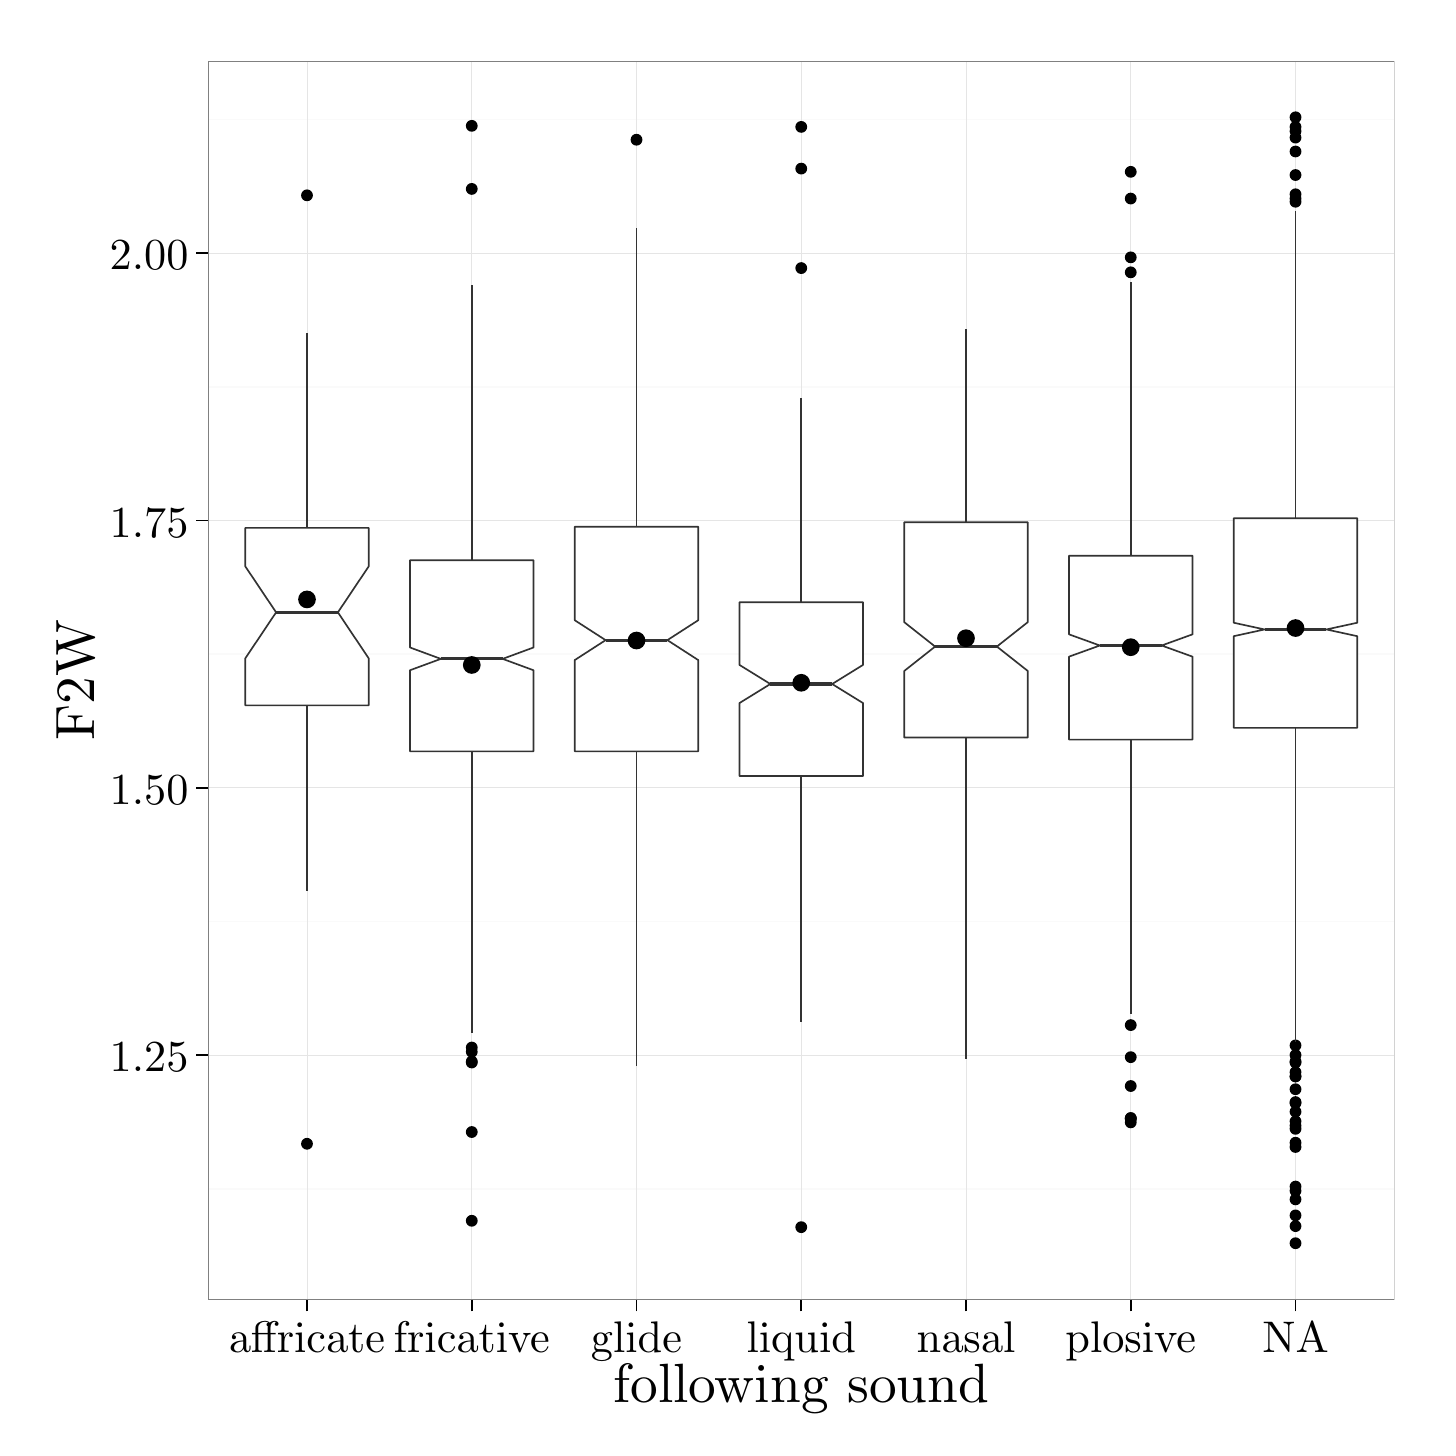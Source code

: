 % Created by tikzDevice version 0.8.1 on 2016-02-09 02:13:49
% !TEX encoding = UTF-8 Unicode
\begin{tikzpicture}[x=1pt,y=1pt]
\definecolor{fillColor}{RGB}{255,255,255}
\path[use as bounding box,fill=fillColor,fill opacity=0.00] (0,0) rectangle (505.89,505.89);
\begin{scope}
\path[clip] (  0.00,  0.00) rectangle (505.89,505.89);
\definecolor{drawColor}{RGB}{255,255,255}
\definecolor{fillColor}{RGB}{255,255,255}

\path[draw=drawColor,line width= 0.6pt,line join=round,line cap=round,fill=fillColor] (  0.00, -0.00) rectangle (505.89,505.89);
\end{scope}
\begin{scope}
\path[clip] ( 65.21, 46.31) rectangle (493.85,493.84);
\definecolor{fillColor}{RGB}{255,255,255}

\path[fill=fillColor] ( 65.21, 46.31) rectangle (493.85,493.84);
\definecolor{drawColor}{gray}{0.98}

\path[draw=drawColor,line width= 0.6pt,line join=round] ( 65.21, 86.36) --
	(493.85, 86.36);

\path[draw=drawColor,line width= 0.6pt,line join=round] ( 65.21,182.95) --
	(493.85,182.95);

\path[draw=drawColor,line width= 0.6pt,line join=round] ( 65.21,279.54) --
	(493.85,279.54);

\path[draw=drawColor,line width= 0.6pt,line join=round] ( 65.21,376.14) --
	(493.85,376.14);

\path[draw=drawColor,line width= 0.6pt,line join=round] ( 65.21,472.73) --
	(493.85,472.73);
\definecolor{drawColor}{gray}{0.90}

\path[draw=drawColor,line width= 0.2pt,line join=round] ( 65.21,134.65) --
	(493.85,134.65);

\path[draw=drawColor,line width= 0.2pt,line join=round] ( 65.21,231.25) --
	(493.85,231.25);

\path[draw=drawColor,line width= 0.2pt,line join=round] ( 65.21,327.84) --
	(493.85,327.84);

\path[draw=drawColor,line width= 0.2pt,line join=round] ( 65.21,424.43) --
	(493.85,424.43);

\path[draw=drawColor,line width= 0.2pt,line join=round] (100.93, 46.31) --
	(100.93,493.84);

\path[draw=drawColor,line width= 0.2pt,line join=round] (160.47, 46.31) --
	(160.47,493.84);

\path[draw=drawColor,line width= 0.2pt,line join=round] (220.00, 46.31) --
	(220.00,493.84);

\path[draw=drawColor,line width= 0.2pt,line join=round] (279.53, 46.31) --
	(279.53,493.84);

\path[draw=drawColor,line width= 0.2pt,line join=round] (339.06, 46.31) --
	(339.06,493.84);

\path[draw=drawColor,line width= 0.2pt,line join=round] (398.59, 46.31) --
	(398.59,493.84);

\path[draw=drawColor,line width= 0.2pt,line join=round] (458.13, 46.31) --
	(458.13,493.84);
\definecolor{fillColor}{RGB}{0,0,0}

\path[fill=fillColor] (100.93,445.30) circle (  2.13);

\path[fill=fillColor] (100.93,102.58) circle (  2.13);
\definecolor{drawColor}{gray}{0.20}

\path[draw=drawColor,line width= 0.6pt,line join=round] (100.93,325.13) -- (100.93,395.45);

\path[draw=drawColor,line width= 0.6pt,line join=round] (100.93,261.00) -- (100.93,193.77);
\definecolor{fillColor}{RGB}{255,255,255}

\path[draw=drawColor,line width= 0.6pt,line join=round,line cap=round,fill=fillColor] ( 78.61,325.13) --
	( 78.61,311.27) --
	( 89.77,294.61) --
	( 78.61,277.95) --
	( 78.61,261.00) --
	(123.26,261.00) --
	(123.26,277.95) --
	(112.10,294.61) --
	(123.26,311.27) --
	(123.26,325.13) --
	( 78.61,325.13) --
	cycle;

\path[draw=drawColor,line width= 1.1pt,line join=round] ( 89.77,294.61) -- (112.10,294.61);
\definecolor{fillColor}{RGB}{0,0,0}

\path[fill=fillColor] (160.47,137.36) circle (  2.13);

\path[fill=fillColor] (160.47,132.33) circle (  2.13);

\path[fill=fillColor] (160.47,106.83) circle (  2.13);

\path[fill=fillColor] (160.47,470.41) circle (  2.13);

\path[fill=fillColor] (160.47,447.62) circle (  2.13);

\path[fill=fillColor] (160.47,135.81) circle (  2.13);

\path[fill=fillColor] (160.47,131.95) circle (  2.13);

\path[fill=fillColor] (160.47, 74.76) circle (  2.13);

\path[draw=drawColor,line width= 0.6pt,line join=round] (160.47,313.45) -- (160.47,412.84);

\path[draw=drawColor,line width= 0.6pt,line join=round] (160.47,244.38) -- (160.47,142.77);
\definecolor{fillColor}{RGB}{255,255,255}

\path[draw=drawColor,line width= 0.6pt,line join=round,line cap=round,fill=fillColor] (138.14,313.45) --
	(138.14,281.92) --
	(149.30,277.80) --
	(138.14,273.69) --
	(138.14,244.38) --
	(182.79,244.38) --
	(182.79,273.69) --
	(171.63,277.80) --
	(182.79,281.92) --
	(182.79,313.45) --
	(138.14,313.45) --
	cycle;

\path[draw=drawColor,line width= 1.1pt,line join=round] (149.30,277.80) -- (171.63,277.80);
\definecolor{fillColor}{RGB}{0,0,0}

\path[fill=fillColor] (220.00,465.39) circle (  2.13);

\path[draw=drawColor,line width= 0.6pt,line join=round] (220.00,325.52) -- (220.00,433.32);

\path[draw=drawColor,line width= 0.6pt,line join=round] (220.00,244.38) -- (220.00,130.79);
\definecolor{fillColor}{RGB}{255,255,255}

\path[draw=drawColor,line width= 0.6pt,line join=round,line cap=round,fill=fillColor] (197.67,325.52) --
	(197.67,291.77) --
	(208.84,284.57) --
	(197.67,277.36) --
	(197.67,244.38) --
	(242.32,244.38) --
	(242.32,277.36) --
	(231.16,284.57) --
	(242.32,291.77) --
	(242.32,325.52) --
	(197.67,325.52) --
	cycle;

\path[draw=drawColor,line width= 1.1pt,line join=round] (208.84,284.57) -- (231.16,284.57);
\definecolor{fillColor}{RGB}{0,0,0}

\path[fill=fillColor] (279.53,454.96) circle (  2.13);

\path[fill=fillColor] (279.53,470.03) circle (  2.13);

\path[fill=fillColor] (279.53, 72.45) circle (  2.13);

\path[fill=fillColor] (279.53,419.02) circle (  2.13);

\path[draw=drawColor,line width= 0.6pt,line join=round] (279.53,298.28) -- (279.53,371.89);

\path[draw=drawColor,line width= 0.6pt,line join=round] (279.53,235.50) -- (279.53,146.63);
\definecolor{fillColor}{RGB}{255,255,255}

\path[draw=drawColor,line width= 0.6pt,line join=round,line cap=round,fill=fillColor] (257.20,298.28) --
	(257.20,275.62) --
	(268.37,268.72) --
	(257.20,261.83) --
	(257.20,235.50) --
	(301.85,235.50) --
	(301.85,261.83) --
	(290.69,268.72) --
	(301.85,275.62) --
	(301.85,298.28) --
	(257.20,298.28) --
	cycle;

\path[draw=drawColor,line width= 1.1pt,line join=round] (268.37,268.72) -- (290.69,268.72);

\path[draw=drawColor,line width= 0.6pt,line join=round] (339.06,327.16) -- (339.06,397.00);

\path[draw=drawColor,line width= 0.6pt,line join=round] (339.06,249.41) -- (339.06,133.11);

\path[draw=drawColor,line width= 0.6pt,line join=round,line cap=round,fill=fillColor] (316.74,327.16) --
	(316.74,291.07) --
	(327.90,282.25) --
	(316.74,273.43) --
	(316.74,249.41) --
	(361.39,249.41) --
	(361.39,273.43) --
	(350.22,282.25) --
	(361.39,291.07) --
	(361.39,327.16) --
	(316.74,327.16) --
	cycle;

\path[draw=drawColor,line width= 1.1pt,line join=round] (327.90,282.25) -- (350.22,282.25);
\definecolor{fillColor}{RGB}{0,0,0}

\path[fill=fillColor] (398.59,111.86) circle (  2.13);

\path[fill=fillColor] (398.59,110.31) circle (  2.13);

\path[fill=fillColor] (398.59,453.80) circle (  2.13);

\path[fill=fillColor] (398.59,145.47) circle (  2.13);

\path[fill=fillColor] (398.59,133.88) circle (  2.13);

\path[fill=fillColor] (398.59,417.48) circle (  2.13);

\path[fill=fillColor] (398.59,444.14) circle (  2.13);

\path[fill=fillColor] (398.59,422.89) circle (  2.13);

\path[fill=fillColor] (398.59,111.47) circle (  2.13);

\path[fill=fillColor] (398.59,111.86) circle (  2.13);

\path[fill=fillColor] (398.59,123.45) circle (  2.13);

\path[draw=drawColor,line width= 0.6pt,line join=round] (398.59,315.09) -- (398.59,414.00);

\path[draw=drawColor,line width= 0.6pt,line join=round] (398.59,248.63) -- (398.59,149.33);
\definecolor{fillColor}{RGB}{255,255,255}

\path[draw=drawColor,line width= 0.6pt,line join=round,line cap=round,fill=fillColor] (376.27,315.09) --
	(376.27,286.67) --
	(387.43,282.63) --
	(376.27,278.60) --
	(376.27,248.63) --
	(420.92,248.63) --
	(420.92,278.60) --
	(409.76,282.63) --
	(420.92,286.67) --
	(420.92,315.09) --
	(376.27,315.09) --
	cycle;

\path[draw=drawColor,line width= 1.1pt,line join=round] (387.43,282.63) -- (409.76,282.63);
\definecolor{fillColor}{RGB}{0,0,0}

\path[fill=fillColor] (458.13,132.33) circle (  2.13);

\path[fill=fillColor] (458.13,126.92) circle (  2.13);

\path[fill=fillColor] (458.13,114.17) circle (  2.13);

\path[fill=fillColor] (458.13,128.47) circle (  2.13);

\path[fill=fillColor] (458.13,107.99) circle (  2.13);

\path[fill=fillColor] (458.13,442.98) circle (  2.13);

\path[fill=fillColor] (458.13,445.68) circle (  2.13);

\path[fill=fillColor] (458.13,468.48) circle (  2.13);

\path[fill=fillColor] (458.13,452.64) circle (  2.13);

\path[fill=fillColor] (458.13, 85.58) circle (  2.13);

\path[fill=fillColor] (458.13,444.14) circle (  2.13);

\path[fill=fillColor] (458.13,470.03) circle (  2.13);

\path[fill=fillColor] (458.13,466.16) circle (  2.13);

\path[fill=fillColor] (458.13,110.70) circle (  2.13);

\path[fill=fillColor] (458.13,117.27) circle (  2.13);

\path[fill=fillColor] (458.13,102.97) circle (  2.13);

\path[fill=fillColor] (458.13, 72.83) circle (  2.13);

\path[fill=fillColor] (458.13,473.50) circle (  2.13);

\path[fill=fillColor] (458.13, 82.49) circle (  2.13);

\path[fill=fillColor] (458.13,101.42) circle (  2.13);

\path[fill=fillColor] (458.13,138.13) circle (  2.13);

\path[fill=fillColor] (458.13, 66.65) circle (  2.13);

\path[fill=fillColor] (458.13,131.95) circle (  2.13);

\path[fill=fillColor] (458.13, 76.70) circle (  2.13);

\path[fill=fillColor] (458.13,461.14) circle (  2.13);

\path[fill=fillColor] (458.13,126.92) circle (  2.13);

\path[fill=fillColor] (458.13,109.15) circle (  2.13);

\path[fill=fillColor] (458.13,117.65) circle (  2.13);

\path[fill=fillColor] (458.13,134.65) circle (  2.13);

\path[fill=fillColor] (458.13,122.29) circle (  2.13);

\path[fill=fillColor] (458.13, 87.13) circle (  2.13);

\path[draw=drawColor,line width= 0.6pt,line join=round] (458.13,328.61) -- (458.13,439.50);

\path[draw=drawColor,line width= 0.6pt,line join=round] (458.13,252.88) -- (458.13,139.29);
\definecolor{fillColor}{RGB}{255,255,255}

\path[draw=drawColor,line width= 0.6pt,line join=round,line cap=round,fill=fillColor] (435.80,328.61) --
	(435.80,290.86) --
	(446.96,288.43) --
	(435.80,286.00) --
	(435.80,252.88) --
	(480.45,252.88) --
	(480.45,286.00) --
	(469.29,288.43) --
	(480.45,290.86) --
	(480.45,328.61) --
	(435.80,328.61) --
	cycle;

\path[draw=drawColor,line width= 1.1pt,line join=round] (446.96,288.43) -- (469.29,288.43);
\definecolor{fillColor}{RGB}{0,0,0}

\path[fill=fillColor] (100.93,299.29) circle (  3.20);

\path[fill=fillColor] (160.47,275.60) circle (  3.20);

\path[fill=fillColor] (220.00,284.44) circle (  3.20);

\path[fill=fillColor] (279.53,269.16) circle (  3.20);

\path[fill=fillColor] (339.06,285.27) circle (  3.20);

\path[fill=fillColor] (398.59,282.02) circle (  3.20);

\path[fill=fillColor] (458.13,288.94) circle (  3.20);
\definecolor{drawColor}{gray}{0.50}

\path[draw=drawColor,line width= 0.6pt,line join=round,line cap=round] ( 65.21, 46.31) rectangle (493.85,493.84);
\end{scope}
\begin{scope}
\path[clip] (  0.00,  0.00) rectangle (505.89,505.89);
\definecolor{drawColor}{RGB}{0,0,0}

\node[text=drawColor,anchor=base east,inner sep=0pt, outer sep=0pt, scale=  1.60] at ( 58.10,128.62) {1.25};

\node[text=drawColor,anchor=base east,inner sep=0pt, outer sep=0pt, scale=  1.60] at ( 58.10,225.21) {1.50};

\node[text=drawColor,anchor=base east,inner sep=0pt, outer sep=0pt, scale=  1.60] at ( 58.10,321.81) {1.75};

\node[text=drawColor,anchor=base east,inner sep=0pt, outer sep=0pt, scale=  1.60] at ( 58.10,418.40) {2.00};
\end{scope}
\begin{scope}
\path[clip] (  0.00,  0.00) rectangle (505.89,505.89);
\definecolor{drawColor}{RGB}{0,0,0}

\path[draw=drawColor,line width= 0.6pt,line join=round] ( 60.95,134.65) --
	( 65.21,134.65);

\path[draw=drawColor,line width= 0.6pt,line join=round] ( 60.95,231.25) --
	( 65.21,231.25);

\path[draw=drawColor,line width= 0.6pt,line join=round] ( 60.95,327.84) --
	( 65.21,327.84);

\path[draw=drawColor,line width= 0.6pt,line join=round] ( 60.95,424.43) --
	( 65.21,424.43);
\end{scope}
\begin{scope}
\path[clip] (  0.00,  0.00) rectangle (505.89,505.89);
\definecolor{drawColor}{RGB}{0,0,0}

\path[draw=drawColor,line width= 0.6pt,line join=round] (100.93, 42.04) --
	(100.93, 46.31);

\path[draw=drawColor,line width= 0.6pt,line join=round] (160.47, 42.04) --
	(160.47, 46.31);

\path[draw=drawColor,line width= 0.6pt,line join=round] (220.00, 42.04) --
	(220.00, 46.31);

\path[draw=drawColor,line width= 0.6pt,line join=round] (279.53, 42.04) --
	(279.53, 46.31);

\path[draw=drawColor,line width= 0.6pt,line join=round] (339.06, 42.04) --
	(339.06, 46.31);

\path[draw=drawColor,line width= 0.6pt,line join=round] (398.59, 42.04) --
	(398.59, 46.31);

\path[draw=drawColor,line width= 0.6pt,line join=round] (458.13, 42.04) --
	(458.13, 46.31);
\end{scope}
\begin{scope}
\path[clip] (  0.00,  0.00) rectangle (505.89,505.89);
\definecolor{drawColor}{RGB}{0,0,0}

\node[text=drawColor,anchor=base,inner sep=0pt, outer sep=0pt, scale=  1.60] at (100.93, 27.13) {affricate};

\node[text=drawColor,anchor=base,inner sep=0pt, outer sep=0pt, scale=  1.60] at (160.47, 27.13) {fricative};

\node[text=drawColor,anchor=base,inner sep=0pt, outer sep=0pt, scale=  1.60] at (220.00, 27.13) {glide};

\node[text=drawColor,anchor=base,inner sep=0pt, outer sep=0pt, scale=  1.60] at (279.53, 27.13) {liquid};

\node[text=drawColor,anchor=base,inner sep=0pt, outer sep=0pt, scale=  1.60] at (339.06, 27.13) {nasal};

\node[text=drawColor,anchor=base,inner sep=0pt, outer sep=0pt, scale=  1.60] at (398.59, 27.13) {plosive};

\node[text=drawColor,anchor=base,inner sep=0pt, outer sep=0pt, scale=  1.60] at (458.13, 27.13) {NA};
\end{scope}
\begin{scope}
\path[clip] (  0.00,  0.00) rectangle (505.89,505.89);
\definecolor{drawColor}{RGB}{0,0,0}

\node[text=drawColor,anchor=base,inner sep=0pt, outer sep=0pt, scale=  2.00] at (279.53,  9.03) {following sound};
\end{scope}
\begin{scope}
\path[clip] (  0.00,  0.00) rectangle (505.89,505.89);
\definecolor{drawColor}{RGB}{0,0,0}

\node[text=drawColor,rotate= 90.00,anchor=base,inner sep=0pt, outer sep=0pt, scale=  2.00] at ( 24.12,270.08) {F2W};
\end{scope}
\end{tikzpicture}
